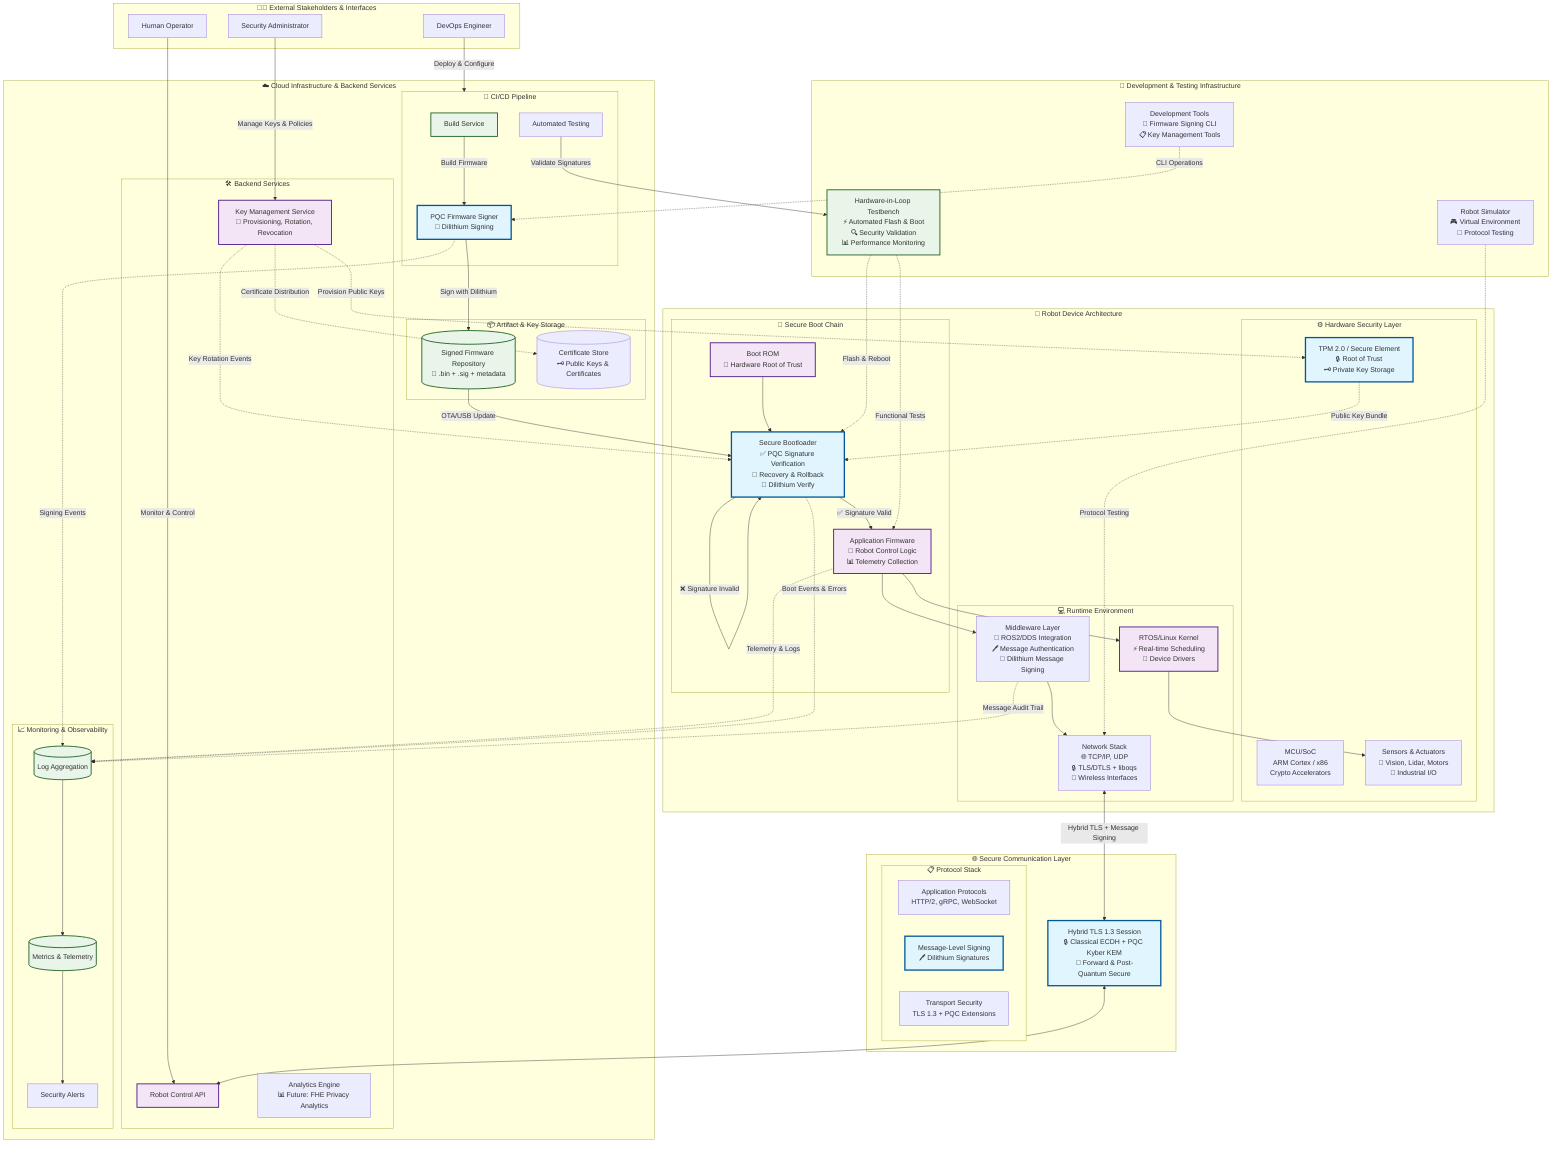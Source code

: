 flowchart TB
    %% Styling
    classDef pqcLayer fill:#e1f5fe,stroke:#01579b,stroke-width:3px
    classDef secureLayer fill:#f3e5f5,stroke:#4a148c,stroke-width:2px
    classDef infraLayer fill:#e8f5e8,stroke:#1b5e20,stroke-width:2px
    classDef dataFlow stroke:#d32f2f,stroke-width:2px
    classDef keyFlow stroke:#ff6f00,stroke-width:2px,stroke-dasharray: 5 5

    %% Stakeholders & External Interfaces
    subgraph EXT[" 🧑‍💻 External Stakeholders & Interfaces"]
        HUMAN[Human Operator]
        DEVOPS[DevOps Engineer]
        ADMIN[Security Administrator]
    end

    %% Cloud Infrastructure & Services
    subgraph CLOUD[" ☁️ Cloud Infrastructure & Backend Services"]
        direction TB
        
        subgraph CICD[" 🔄 CI/CD Pipeline"]
            BUILD[Build Service]
            SIGN[PQC Firmware Signer<br/>🔐 Dilithium Signing]
            TEST[Automated Testing]
        end
        
        subgraph STORAGE[" 📦 Artifact & Key Storage"]
            REPO[(Signed Firmware Repository<br/>📁 .bin + .sig + metadata)]
            KEYSTORE[(Certificate Store<br/>🗝️ Public Keys & Certificates)]
        end
        
        subgraph SERVICES[" 🛠️ Backend Services"]
            API[Robot Control API]
            KMS[Key Management Service<br/>🔑 Provisioning, Rotation, Revocation]
            ANALYTICS[Analytics Engine<br/>📊 Future: FHE Privacy Analytics]
        end
        
        subgraph MONITOR[" 📈 Monitoring & Observability"]
            LOGS[(Log Aggregation)]
            METRICS[(Metrics & Telemetry)]
            ALERTS[Security Alerts]
        end
    end

    %% Secure Network Communication Layer
    subgraph NETWORK[" 🌐 Secure Communication Layer"]
        direction LR
        TLS[Hybrid TLS 1.3 Session<br/>🔒 Classical ECDH + PQC Kyber KEM<br/>📡 Forward & Post-Quantum Secure]
        
        subgraph PROTOCOLS[" 📋 Protocol Stack"]
            APP_PROTO[Application Protocols<br/>HTTP/2, gRPC, WebSocket]
            MSG_SIGN[Message-Level Signing<br/>🖊️ Dilithium Signatures]
            TRANSPORT[Transport Security<br/>TLS 1.3 + PQC Extensions]
        end
    end

    %% Robot Device Architecture
    subgraph ROBOT[" 🤖 Robot Device Architecture"]
        direction TB
        
        subgraph HARDWARE[" ⚙️ Hardware Security Layer"]
            TPM[TPM 2.0 / Secure Element<br/>🔒 Root of Trust<br/>🗝️ Private Key Storage]
            MCU[MCU/SoC<br/>ARM Cortex / x86<br/>Crypto Accelerators]
            SENSORS[Sensors & Actuators<br/>🎯 Vision, Lidar, Motors<br/>📡 Industrial I/O]
        end
        
        subgraph BOOT[" 🚀 Secure Boot Chain"]
            ROM[Boot ROM<br/>🔐 Hardware Root of Trust]
            BOOTLOADER[Secure Bootloader<br/>✅ PQC Signature Verification<br/>🔄 Recovery & Rollback<br/>📜 Dilithium Verify]
            FIRMWARE[Application Firmware<br/>🎯 Robot Control Logic<br/>📊 Telemetry Collection]
        end
        
        subgraph RUNTIME[" 💻 Runtime Environment"]
            OS[RTOS/Linux Kernel<br/>⚡ Real-time Scheduling<br/>🔧 Device Drivers]
            MIDDLEWARE[Middleware Layer<br/>🤝 ROS2/DDS Integration<br/>🖊️ Message Authentication<br/>📨 Dilithium Message Signing]
            NETWORKING[Network Stack<br/>🌐 TCP/IP, UDP<br/>🔒 TLS/DTLS + liboqs<br/>📡 Wireless Interfaces]
        end
    end

    %% Development & Testing Infrastructure
    subgraph TESTING[" 🧪 Development & Testing Infrastructure"]
        HIL[Hardware-in-Loop Testbench<br/>⚡ Automated Flash & Boot<br/>🔍 Security Validation<br/>📊 Performance Monitoring]
        SIM[Robot Simulator<br/>🎮 Virtual Environment<br/>🧪 Protocol Testing]
        TOOLS[Development Tools<br/>🔧 Firmware Signing CLI<br/>📋 Key Management Tools]
    end

    %% Data and Control Flows
    
    %% External User Interactions
    HUMAN -->|Monitor & Control| API
    DEVOPS -->|Deploy & Configure| CICD
    ADMIN -->|Manage Keys & Policies| KMS
    
    %% CI/CD Pipeline Flow
    BUILD -->|Build Firmware| SIGN
    SIGN -->|Sign with Dilithium| REPO
    TEST -->|Validate Signatures| HIL
    
    %% Key Management Flow
    KMS -.->|Provision Public Keys| TPM
    KMS -.->|Certificate Distribution| KEYSTORE
    KMS -.->|Key Rotation Events| BOOTLOADER
    
    %% Firmware Delivery & Boot Process
    REPO -->|OTA/USB Update| BOOTLOADER
    TPM -.->|Public Key Bundle| BOOTLOADER
    ROM --> BOOTLOADER
    BOOTLOADER -->|✅ Signature Valid| FIRMWARE
    BOOTLOADER -->|❌ Signature Invalid| BOOTLOADER
    
    %% Runtime Communication Flow
    FIRMWARE --> OS
    OS --> SENSORS
    FIRMWARE --> MIDDLEWARE
    MIDDLEWARE --> NETWORKING
    NETWORKING <-->|Hybrid TLS + Message Signing| TLS
    TLS <--> API
    
    %% Monitoring & Observability
    FIRMWARE -.->|Telemetry & Logs| LOGS
    BOOTLOADER -.->|Boot Events & Errors| LOGS
    MIDDLEWARE -.->|Message Audit Trail| LOGS
    SIGN -.->|Signing Events| LOGS
    LOGS --> METRICS
    METRICS --> ALERTS
    
    %% Testing & Validation
    HIL -.->|Flash & Reboot| BOOTLOADER
    HIL -.->|Functional Tests| FIRMWARE
    SIM -.->|Protocol Testing| NETWORKING
    TOOLS -.->|CLI Operations| SIGN

    %% Apply styling
    class TPM,BOOTLOADER,SIGN,MSG_SIGN,TLS pqcLayer
    class ROM,FIRMWARE,OS,API,KMS secureLayer
    class BUILD,REPO,LOGS,METRICS,HIL infraLayer